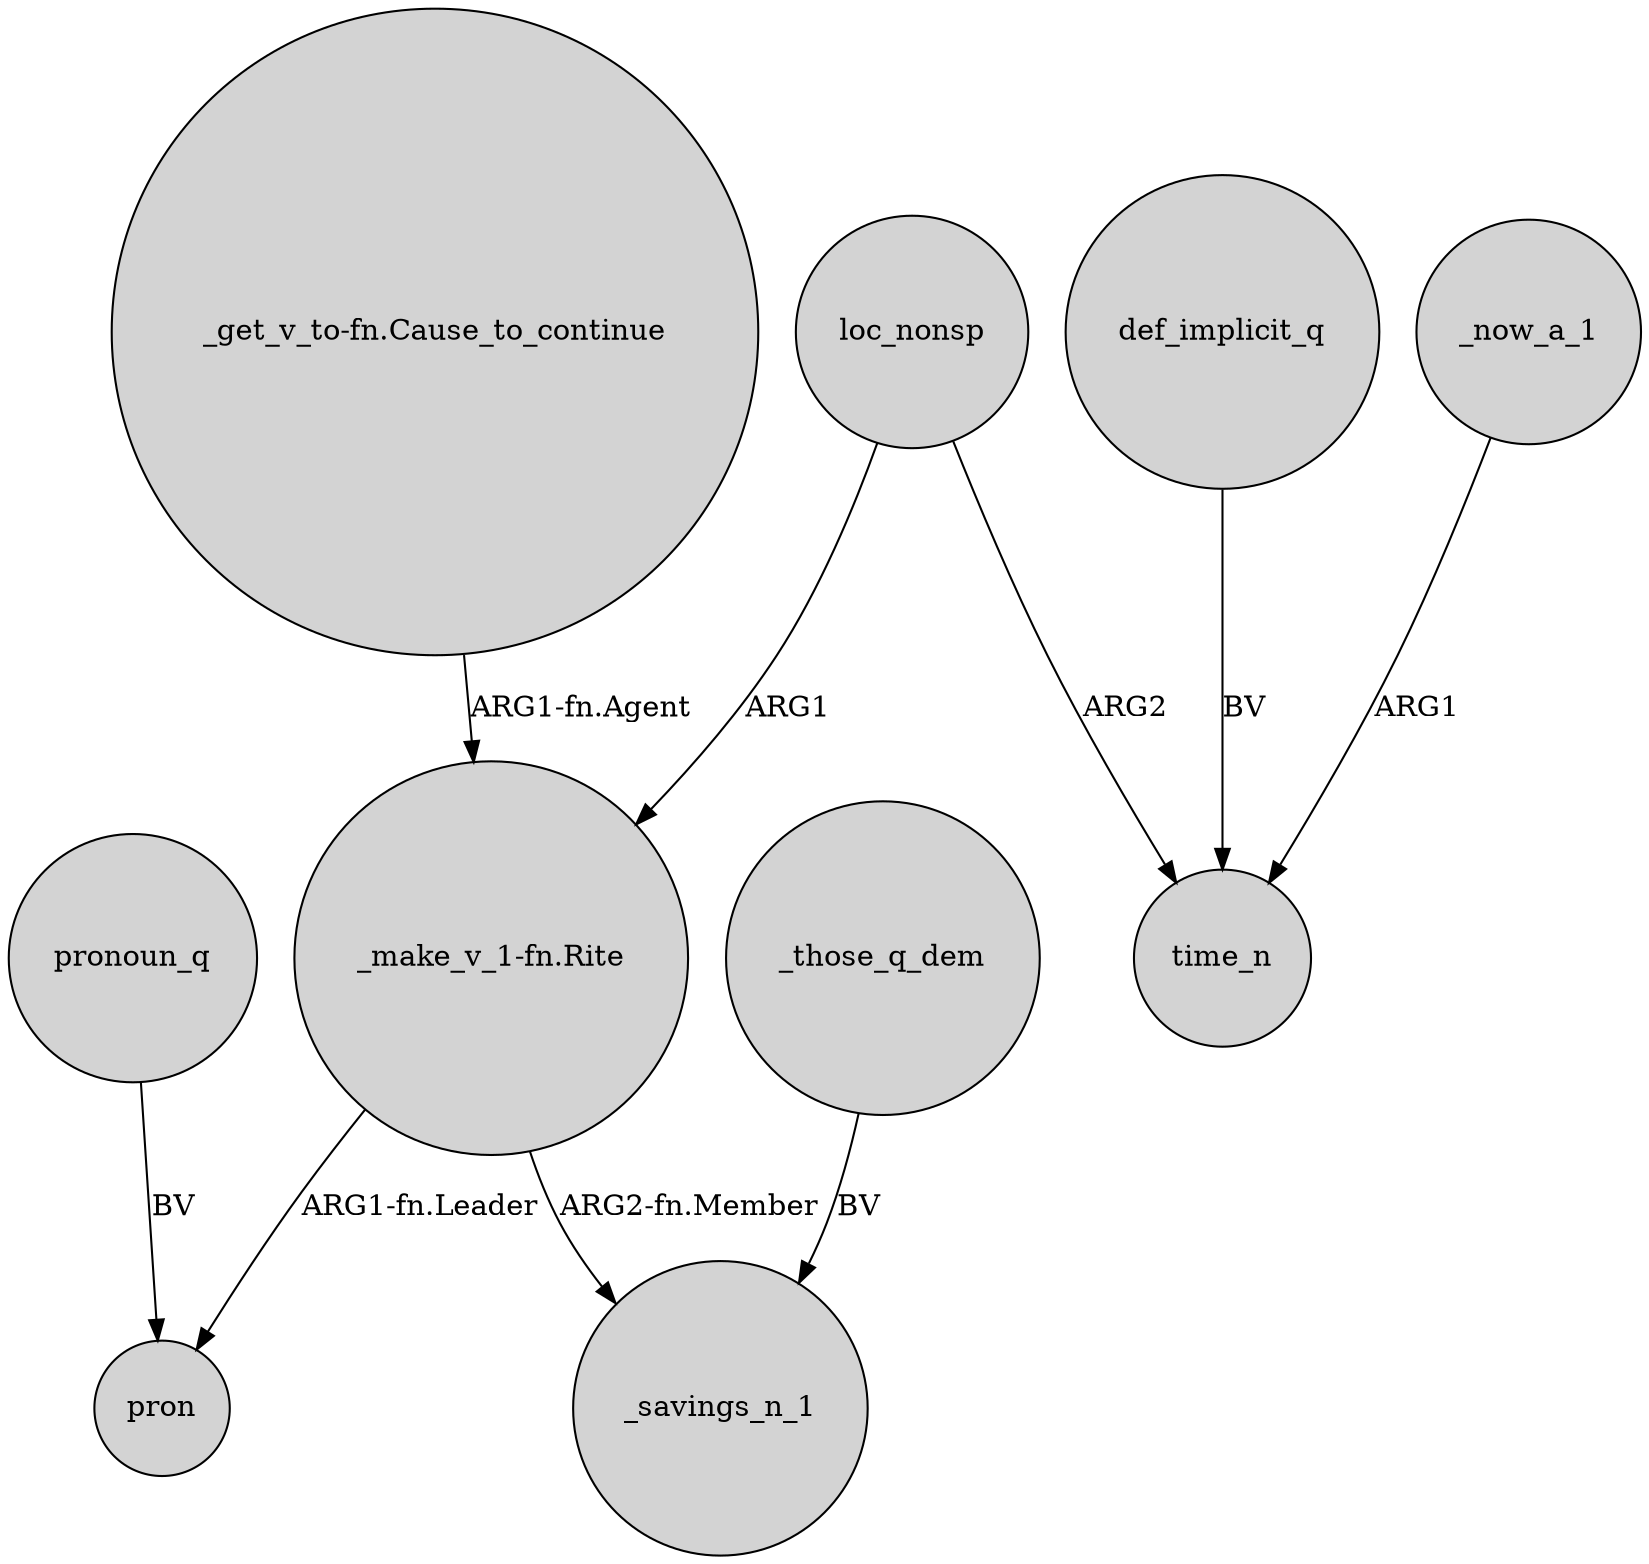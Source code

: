 digraph {
	node [shape=circle style=filled]
	"_get_v_to-fn.Cause_to_continue" -> "_make_v_1-fn.Rite" [label="ARG1-fn.Agent"]
	loc_nonsp -> time_n [label=ARG2]
	"_make_v_1-fn.Rite" -> pron [label="ARG1-fn.Leader"]
	"_make_v_1-fn.Rite" -> _savings_n_1 [label="ARG2-fn.Member"]
	_those_q_dem -> _savings_n_1 [label=BV]
	_now_a_1 -> time_n [label=ARG1]
	pronoun_q -> pron [label=BV]
	def_implicit_q -> time_n [label=BV]
	loc_nonsp -> "_make_v_1-fn.Rite" [label=ARG1]
}
